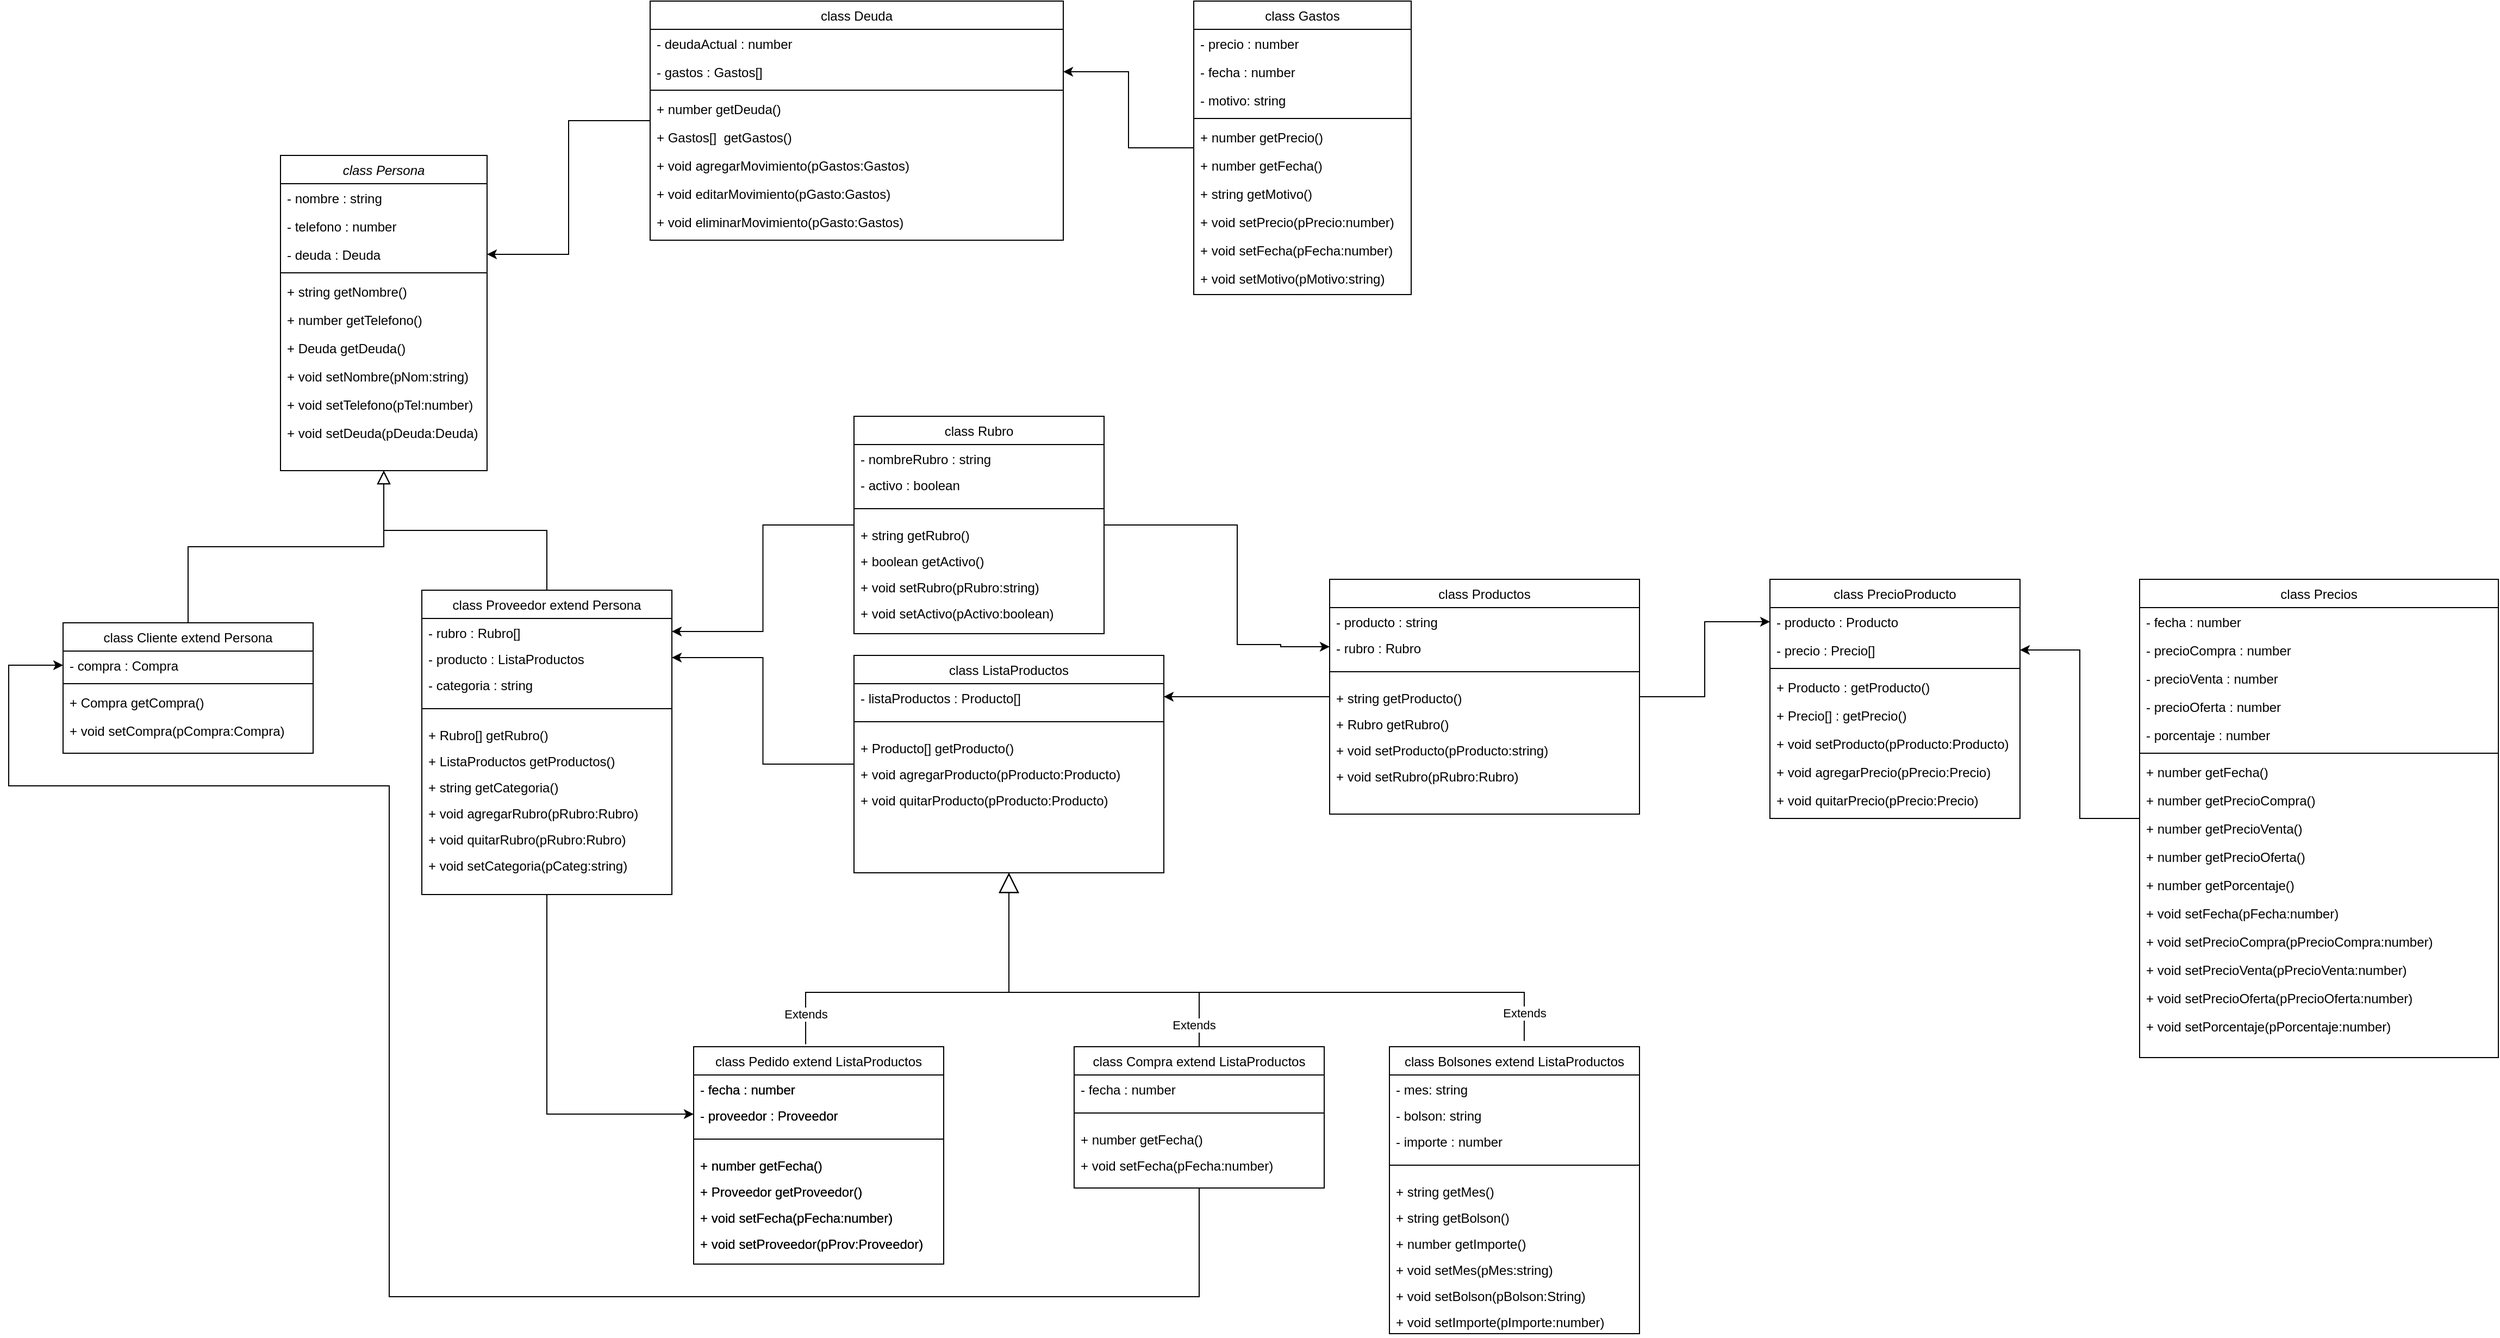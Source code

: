 <mxfile version="21.1.1" type="github">
  <diagram id="C5RBs43oDa-KdzZeNtuy" name="Page-1">
    <mxGraphModel dx="1354" dy="927" grid="1" gridSize="10" guides="1" tooltips="1" connect="1" arrows="1" fold="1" page="0" pageScale="1" pageWidth="827" pageHeight="1169" math="0" shadow="0">
      <root>
        <mxCell id="WIyWlLk6GJQsqaUBKTNV-0" />
        <mxCell id="WIyWlLk6GJQsqaUBKTNV-1" parent="WIyWlLk6GJQsqaUBKTNV-0" />
        <mxCell id="zkfFHV4jXpPFQw0GAbJ--0" value="class Persona" style="swimlane;fontStyle=2;align=center;verticalAlign=top;childLayout=stackLayout;horizontal=1;startSize=26;horizontalStack=0;resizeParent=1;resizeLast=0;collapsible=1;marginBottom=0;rounded=0;shadow=0;strokeWidth=1;" parent="WIyWlLk6GJQsqaUBKTNV-1" vertex="1">
          <mxGeometry x="120" y="20" width="190" height="290" as="geometry">
            <mxRectangle x="230" y="140" width="160" height="26" as="alternateBounds" />
          </mxGeometry>
        </mxCell>
        <mxCell id="zkfFHV4jXpPFQw0GAbJ--1" value="- nombre : string" style="text;align=left;verticalAlign=top;spacingLeft=4;spacingRight=4;overflow=hidden;rotatable=0;points=[[0,0.5],[1,0.5]];portConstraint=eastwest;" parent="zkfFHV4jXpPFQw0GAbJ--0" vertex="1">
          <mxGeometry y="26" width="190" height="26" as="geometry" />
        </mxCell>
        <mxCell id="zkfFHV4jXpPFQw0GAbJ--2" value="- telefono : number" style="text;align=left;verticalAlign=top;spacingLeft=4;spacingRight=4;overflow=hidden;rotatable=0;points=[[0,0.5],[1,0.5]];portConstraint=eastwest;rounded=0;shadow=0;html=0;" parent="zkfFHV4jXpPFQw0GAbJ--0" vertex="1">
          <mxGeometry y="52" width="190" height="26" as="geometry" />
        </mxCell>
        <mxCell id="zkfFHV4jXpPFQw0GAbJ--3" value="- deuda : Deuda" style="text;align=left;verticalAlign=top;spacingLeft=4;spacingRight=4;overflow=hidden;rotatable=0;points=[[0,0.5],[1,0.5]];portConstraint=eastwest;rounded=0;shadow=0;html=0;" parent="zkfFHV4jXpPFQw0GAbJ--0" vertex="1">
          <mxGeometry y="78" width="190" height="26" as="geometry" />
        </mxCell>
        <mxCell id="zkfFHV4jXpPFQw0GAbJ--4" value="" style="line;html=1;strokeWidth=1;align=left;verticalAlign=middle;spacingTop=-1;spacingLeft=3;spacingRight=3;rotatable=0;labelPosition=right;points=[];portConstraint=eastwest;" parent="zkfFHV4jXpPFQw0GAbJ--0" vertex="1">
          <mxGeometry y="104" width="190" height="8" as="geometry" />
        </mxCell>
        <mxCell id="zkfFHV4jXpPFQw0GAbJ--5" value="+ string getNombre()" style="text;align=left;verticalAlign=top;spacingLeft=4;spacingRight=4;overflow=hidden;rotatable=0;points=[[0,0.5],[1,0.5]];portConstraint=eastwest;" parent="zkfFHV4jXpPFQw0GAbJ--0" vertex="1">
          <mxGeometry y="112" width="190" height="26" as="geometry" />
        </mxCell>
        <mxCell id="EgF-I2LLme9njE_q8bm7-0" value="+ number getTelefono()" style="text;align=left;verticalAlign=top;spacingLeft=4;spacingRight=4;overflow=hidden;rotatable=0;points=[[0,0.5],[1,0.5]];portConstraint=eastwest;" vertex="1" parent="zkfFHV4jXpPFQw0GAbJ--0">
          <mxGeometry y="138" width="190" height="26" as="geometry" />
        </mxCell>
        <mxCell id="EgF-I2LLme9njE_q8bm7-1" value="+ Deuda getDeuda()" style="text;align=left;verticalAlign=top;spacingLeft=4;spacingRight=4;overflow=hidden;rotatable=0;points=[[0,0.5],[1,0.5]];portConstraint=eastwest;" vertex="1" parent="zkfFHV4jXpPFQw0GAbJ--0">
          <mxGeometry y="164" width="190" height="26" as="geometry" />
        </mxCell>
        <mxCell id="EgF-I2LLme9njE_q8bm7-2" value="+ void setNombre(pNom:string)" style="text;align=left;verticalAlign=top;spacingLeft=4;spacingRight=4;overflow=hidden;rotatable=0;points=[[0,0.5],[1,0.5]];portConstraint=eastwest;" vertex="1" parent="zkfFHV4jXpPFQw0GAbJ--0">
          <mxGeometry y="190" width="190" height="26" as="geometry" />
        </mxCell>
        <mxCell id="EgF-I2LLme9njE_q8bm7-3" value="+ void setTelefono(pTel:number)" style="text;align=left;verticalAlign=top;spacingLeft=4;spacingRight=4;overflow=hidden;rotatable=0;points=[[0,0.5],[1,0.5]];portConstraint=eastwest;" vertex="1" parent="zkfFHV4jXpPFQw0GAbJ--0">
          <mxGeometry y="216" width="190" height="26" as="geometry" />
        </mxCell>
        <mxCell id="EgF-I2LLme9njE_q8bm7-4" value="+ void setDeuda(pDeuda:Deuda)" style="text;align=left;verticalAlign=top;spacingLeft=4;spacingRight=4;overflow=hidden;rotatable=0;points=[[0,0.5],[1,0.5]];portConstraint=eastwest;" vertex="1" parent="zkfFHV4jXpPFQw0GAbJ--0">
          <mxGeometry y="242" width="190" height="26" as="geometry" />
        </mxCell>
        <mxCell id="zkfFHV4jXpPFQw0GAbJ--6" value="class Cliente extend Persona" style="swimlane;fontStyle=0;align=center;verticalAlign=top;childLayout=stackLayout;horizontal=1;startSize=26;horizontalStack=0;resizeParent=1;resizeLast=0;collapsible=1;marginBottom=0;rounded=0;shadow=0;strokeWidth=1;" parent="WIyWlLk6GJQsqaUBKTNV-1" vertex="1">
          <mxGeometry x="-80" y="450" width="230" height="120" as="geometry">
            <mxRectangle x="130" y="380" width="160" height="26" as="alternateBounds" />
          </mxGeometry>
        </mxCell>
        <mxCell id="zkfFHV4jXpPFQw0GAbJ--7" value="- compra : Compra" style="text;align=left;verticalAlign=top;spacingLeft=4;spacingRight=4;overflow=hidden;rotatable=0;points=[[0,0.5],[1,0.5]];portConstraint=eastwest;" parent="zkfFHV4jXpPFQw0GAbJ--6" vertex="1">
          <mxGeometry y="26" width="230" height="26" as="geometry" />
        </mxCell>
        <mxCell id="zkfFHV4jXpPFQw0GAbJ--9" value="" style="line;html=1;strokeWidth=1;align=left;verticalAlign=middle;spacingTop=-1;spacingLeft=3;spacingRight=3;rotatable=0;labelPosition=right;points=[];portConstraint=eastwest;" parent="zkfFHV4jXpPFQw0GAbJ--6" vertex="1">
          <mxGeometry y="52" width="230" height="8" as="geometry" />
        </mxCell>
        <mxCell id="zkfFHV4jXpPFQw0GAbJ--10" value="+ Compra getCompra()" style="text;align=left;verticalAlign=top;spacingLeft=4;spacingRight=4;overflow=hidden;rotatable=0;points=[[0,0.5],[1,0.5]];portConstraint=eastwest;fontStyle=0" parent="zkfFHV4jXpPFQw0GAbJ--6" vertex="1">
          <mxGeometry y="60" width="230" height="26" as="geometry" />
        </mxCell>
        <mxCell id="zkfFHV4jXpPFQw0GAbJ--11" value="+ void setCompra(pCompra:Compra)" style="text;align=left;verticalAlign=top;spacingLeft=4;spacingRight=4;overflow=hidden;rotatable=0;points=[[0,0.5],[1,0.5]];portConstraint=eastwest;" parent="zkfFHV4jXpPFQw0GAbJ--6" vertex="1">
          <mxGeometry y="86" width="230" height="26" as="geometry" />
        </mxCell>
        <mxCell id="zkfFHV4jXpPFQw0GAbJ--12" value="" style="endArrow=block;endSize=10;endFill=0;shadow=0;strokeWidth=1;rounded=0;edgeStyle=elbowEdgeStyle;elbow=vertical;" parent="WIyWlLk6GJQsqaUBKTNV-1" source="zkfFHV4jXpPFQw0GAbJ--6" target="zkfFHV4jXpPFQw0GAbJ--0" edge="1">
          <mxGeometry width="160" relative="1" as="geometry">
            <mxPoint x="200" y="203" as="sourcePoint" />
            <mxPoint x="200" y="203" as="targetPoint" />
          </mxGeometry>
        </mxCell>
        <mxCell id="EgF-I2LLme9njE_q8bm7-80" style="edgeStyle=orthogonalEdgeStyle;rounded=0;orthogonalLoop=1;jettySize=auto;html=1;entryX=0;entryY=0.5;entryDx=0;entryDy=0;" edge="1" parent="WIyWlLk6GJQsqaUBKTNV-1" source="zkfFHV4jXpPFQw0GAbJ--13" target="EgF-I2LLme9njE_q8bm7-68">
          <mxGeometry relative="1" as="geometry" />
        </mxCell>
        <mxCell id="zkfFHV4jXpPFQw0GAbJ--13" value="class Proveedor extend Persona" style="swimlane;fontStyle=0;align=center;verticalAlign=top;childLayout=stackLayout;horizontal=1;startSize=26;horizontalStack=0;resizeParent=1;resizeLast=0;collapsible=1;marginBottom=0;rounded=0;shadow=0;strokeWidth=1;" parent="WIyWlLk6GJQsqaUBKTNV-1" vertex="1">
          <mxGeometry x="250" y="420" width="230" height="280" as="geometry">
            <mxRectangle x="340" y="380" width="170" height="26" as="alternateBounds" />
          </mxGeometry>
        </mxCell>
        <mxCell id="zkfFHV4jXpPFQw0GAbJ--14" value="- rubro : Rubro[]" style="text;align=left;verticalAlign=top;spacingLeft=4;spacingRight=4;overflow=hidden;rotatable=0;points=[[0,0.5],[1,0.5]];portConstraint=eastwest;" parent="zkfFHV4jXpPFQw0GAbJ--13" vertex="1">
          <mxGeometry y="26" width="230" height="24" as="geometry" />
        </mxCell>
        <mxCell id="EgF-I2LLme9njE_q8bm7-24" value="- producto : ListaProductos" style="text;align=left;verticalAlign=top;spacingLeft=4;spacingRight=4;overflow=hidden;rotatable=0;points=[[0,0.5],[1,0.5]];portConstraint=eastwest;" vertex="1" parent="zkfFHV4jXpPFQw0GAbJ--13">
          <mxGeometry y="50" width="230" height="24" as="geometry" />
        </mxCell>
        <mxCell id="EgF-I2LLme9njE_q8bm7-25" value="- categoria : string" style="text;align=left;verticalAlign=top;spacingLeft=4;spacingRight=4;overflow=hidden;rotatable=0;points=[[0,0.5],[1,0.5]];portConstraint=eastwest;" vertex="1" parent="zkfFHV4jXpPFQw0GAbJ--13">
          <mxGeometry y="74" width="230" height="24" as="geometry" />
        </mxCell>
        <mxCell id="zkfFHV4jXpPFQw0GAbJ--15" value="" style="line;html=1;strokeWidth=1;align=left;verticalAlign=middle;spacingTop=-1;spacingLeft=3;spacingRight=3;rotatable=0;labelPosition=right;points=[];portConstraint=eastwest;" parent="zkfFHV4jXpPFQw0GAbJ--13" vertex="1">
          <mxGeometry y="98" width="230" height="22" as="geometry" />
        </mxCell>
        <mxCell id="EgF-I2LLme9njE_q8bm7-26" value="+ Rubro[] getRubro()" style="text;align=left;verticalAlign=top;spacingLeft=4;spacingRight=4;overflow=hidden;rotatable=0;points=[[0,0.5],[1,0.5]];portConstraint=eastwest;" vertex="1" parent="zkfFHV4jXpPFQw0GAbJ--13">
          <mxGeometry y="120" width="230" height="24" as="geometry" />
        </mxCell>
        <mxCell id="EgF-I2LLme9njE_q8bm7-27" value="+ ListaProductos getProductos()" style="text;align=left;verticalAlign=top;spacingLeft=4;spacingRight=4;overflow=hidden;rotatable=0;points=[[0,0.5],[1,0.5]];portConstraint=eastwest;" vertex="1" parent="zkfFHV4jXpPFQw0GAbJ--13">
          <mxGeometry y="144" width="230" height="24" as="geometry" />
        </mxCell>
        <mxCell id="EgF-I2LLme9njE_q8bm7-28" value="+ string getCategoria()" style="text;align=left;verticalAlign=top;spacingLeft=4;spacingRight=4;overflow=hidden;rotatable=0;points=[[0,0.5],[1,0.5]];portConstraint=eastwest;" vertex="1" parent="zkfFHV4jXpPFQw0GAbJ--13">
          <mxGeometry y="168" width="230" height="24" as="geometry" />
        </mxCell>
        <mxCell id="EgF-I2LLme9njE_q8bm7-29" value="+ void agregarRubro(pRubro:Rubro)" style="text;align=left;verticalAlign=top;spacingLeft=4;spacingRight=4;overflow=hidden;rotatable=0;points=[[0,0.5],[1,0.5]];portConstraint=eastwest;" vertex="1" parent="zkfFHV4jXpPFQw0GAbJ--13">
          <mxGeometry y="192" width="230" height="24" as="geometry" />
        </mxCell>
        <mxCell id="EgF-I2LLme9njE_q8bm7-30" value="+ void quitarRubro(pRubro:Rubro)" style="text;align=left;verticalAlign=top;spacingLeft=4;spacingRight=4;overflow=hidden;rotatable=0;points=[[0,0.5],[1,0.5]];portConstraint=eastwest;" vertex="1" parent="zkfFHV4jXpPFQw0GAbJ--13">
          <mxGeometry y="216" width="230" height="24" as="geometry" />
        </mxCell>
        <mxCell id="EgF-I2LLme9njE_q8bm7-31" value="+ void setCategoria(pCateg:string)" style="text;align=left;verticalAlign=top;spacingLeft=4;spacingRight=4;overflow=hidden;rotatable=0;points=[[0,0.5],[1,0.5]];portConstraint=eastwest;" vertex="1" parent="zkfFHV4jXpPFQw0GAbJ--13">
          <mxGeometry y="240" width="230" height="24" as="geometry" />
        </mxCell>
        <mxCell id="zkfFHV4jXpPFQw0GAbJ--16" value="" style="endArrow=block;endSize=10;endFill=0;shadow=0;strokeWidth=1;rounded=0;edgeStyle=elbowEdgeStyle;elbow=vertical;" parent="WIyWlLk6GJQsqaUBKTNV-1" source="zkfFHV4jXpPFQw0GAbJ--13" target="zkfFHV4jXpPFQw0GAbJ--0" edge="1">
          <mxGeometry width="160" relative="1" as="geometry">
            <mxPoint x="210" y="373" as="sourcePoint" />
            <mxPoint x="310" y="271" as="targetPoint" />
          </mxGeometry>
        </mxCell>
        <mxCell id="EgF-I2LLme9njE_q8bm7-22" style="edgeStyle=orthogonalEdgeStyle;rounded=0;orthogonalLoop=1;jettySize=auto;html=1;entryX=1;entryY=0.5;entryDx=0;entryDy=0;" edge="1" parent="WIyWlLk6GJQsqaUBKTNV-1" source="zkfFHV4jXpPFQw0GAbJ--17" target="EgF-I2LLme9njE_q8bm7-11">
          <mxGeometry relative="1" as="geometry" />
        </mxCell>
        <mxCell id="zkfFHV4jXpPFQw0GAbJ--17" value="class Gastos" style="swimlane;fontStyle=0;align=center;verticalAlign=top;childLayout=stackLayout;horizontal=1;startSize=26;horizontalStack=0;resizeParent=1;resizeLast=0;collapsible=1;marginBottom=0;rounded=0;shadow=0;strokeWidth=1;" parent="WIyWlLk6GJQsqaUBKTNV-1" vertex="1">
          <mxGeometry x="960" y="-122" width="200" height="270" as="geometry">
            <mxRectangle x="550" y="140" width="160" height="26" as="alternateBounds" />
          </mxGeometry>
        </mxCell>
        <mxCell id="zkfFHV4jXpPFQw0GAbJ--18" value="- precio : number" style="text;align=left;verticalAlign=top;spacingLeft=4;spacingRight=4;overflow=hidden;rotatable=0;points=[[0,0.5],[1,0.5]];portConstraint=eastwest;" parent="zkfFHV4jXpPFQw0GAbJ--17" vertex="1">
          <mxGeometry y="26" width="200" height="26" as="geometry" />
        </mxCell>
        <mxCell id="zkfFHV4jXpPFQw0GAbJ--19" value="- fecha : number" style="text;align=left;verticalAlign=top;spacingLeft=4;spacingRight=4;overflow=hidden;rotatable=0;points=[[0,0.5],[1,0.5]];portConstraint=eastwest;rounded=0;shadow=0;html=0;" parent="zkfFHV4jXpPFQw0GAbJ--17" vertex="1">
          <mxGeometry y="52" width="200" height="26" as="geometry" />
        </mxCell>
        <mxCell id="zkfFHV4jXpPFQw0GAbJ--20" value="- motivo: string" style="text;align=left;verticalAlign=top;spacingLeft=4;spacingRight=4;overflow=hidden;rotatable=0;points=[[0,0.5],[1,0.5]];portConstraint=eastwest;rounded=0;shadow=0;html=0;" parent="zkfFHV4jXpPFQw0GAbJ--17" vertex="1">
          <mxGeometry y="78" width="200" height="26" as="geometry" />
        </mxCell>
        <mxCell id="zkfFHV4jXpPFQw0GAbJ--23" value="" style="line;html=1;strokeWidth=1;align=left;verticalAlign=middle;spacingTop=-1;spacingLeft=3;spacingRight=3;rotatable=0;labelPosition=right;points=[];portConstraint=eastwest;" parent="zkfFHV4jXpPFQw0GAbJ--17" vertex="1">
          <mxGeometry y="104" width="200" height="8" as="geometry" />
        </mxCell>
        <mxCell id="zkfFHV4jXpPFQw0GAbJ--24" value="+ number getPrecio()" style="text;align=left;verticalAlign=top;spacingLeft=4;spacingRight=4;overflow=hidden;rotatable=0;points=[[0,0.5],[1,0.5]];portConstraint=eastwest;" parent="zkfFHV4jXpPFQw0GAbJ--17" vertex="1">
          <mxGeometry y="112" width="200" height="26" as="geometry" />
        </mxCell>
        <mxCell id="EgF-I2LLme9njE_q8bm7-6" value="+ number getFecha()" style="text;align=left;verticalAlign=top;spacingLeft=4;spacingRight=4;overflow=hidden;rotatable=0;points=[[0,0.5],[1,0.5]];portConstraint=eastwest;" vertex="1" parent="zkfFHV4jXpPFQw0GAbJ--17">
          <mxGeometry y="138" width="200" height="26" as="geometry" />
        </mxCell>
        <mxCell id="EgF-I2LLme9njE_q8bm7-5" value="+ string getMotivo()" style="text;align=left;verticalAlign=top;spacingLeft=4;spacingRight=4;overflow=hidden;rotatable=0;points=[[0,0.5],[1,0.5]];portConstraint=eastwest;" vertex="1" parent="zkfFHV4jXpPFQw0GAbJ--17">
          <mxGeometry y="164" width="200" height="26" as="geometry" />
        </mxCell>
        <mxCell id="zkfFHV4jXpPFQw0GAbJ--25" value="+ void setPrecio(pPrecio:number)" style="text;align=left;verticalAlign=top;spacingLeft=4;spacingRight=4;overflow=hidden;rotatable=0;points=[[0,0.5],[1,0.5]];portConstraint=eastwest;" parent="zkfFHV4jXpPFQw0GAbJ--17" vertex="1">
          <mxGeometry y="190" width="200" height="26" as="geometry" />
        </mxCell>
        <mxCell id="EgF-I2LLme9njE_q8bm7-7" value="+ void setFecha(pFecha:number)" style="text;align=left;verticalAlign=top;spacingLeft=4;spacingRight=4;overflow=hidden;rotatable=0;points=[[0,0.5],[1,0.5]];portConstraint=eastwest;" vertex="1" parent="zkfFHV4jXpPFQw0GAbJ--17">
          <mxGeometry y="216" width="200" height="26" as="geometry" />
        </mxCell>
        <mxCell id="EgF-I2LLme9njE_q8bm7-8" value="+ void setMotivo(pMotivo:string)" style="text;align=left;verticalAlign=top;spacingLeft=4;spacingRight=4;overflow=hidden;rotatable=0;points=[[0,0.5],[1,0.5]];portConstraint=eastwest;" vertex="1" parent="zkfFHV4jXpPFQw0GAbJ--17">
          <mxGeometry y="242" width="200" height="26" as="geometry" />
        </mxCell>
        <mxCell id="EgF-I2LLme9njE_q8bm7-23" style="edgeStyle=orthogonalEdgeStyle;rounded=0;orthogonalLoop=1;jettySize=auto;html=1;entryX=1;entryY=0.5;entryDx=0;entryDy=0;" edge="1" parent="WIyWlLk6GJQsqaUBKTNV-1" source="EgF-I2LLme9njE_q8bm7-9" target="zkfFHV4jXpPFQw0GAbJ--3">
          <mxGeometry relative="1" as="geometry" />
        </mxCell>
        <mxCell id="EgF-I2LLme9njE_q8bm7-9" value="class Deuda" style="swimlane;fontStyle=0;align=center;verticalAlign=top;childLayout=stackLayout;horizontal=1;startSize=26;horizontalStack=0;resizeParent=1;resizeLast=0;collapsible=1;marginBottom=0;rounded=0;shadow=0;strokeWidth=1;" vertex="1" parent="WIyWlLk6GJQsqaUBKTNV-1">
          <mxGeometry x="460" y="-122" width="380" height="220" as="geometry">
            <mxRectangle x="550" y="140" width="160" height="26" as="alternateBounds" />
          </mxGeometry>
        </mxCell>
        <mxCell id="EgF-I2LLme9njE_q8bm7-10" value="- deudaActual : number" style="text;align=left;verticalAlign=top;spacingLeft=4;spacingRight=4;overflow=hidden;rotatable=0;points=[[0,0.5],[1,0.5]];portConstraint=eastwest;" vertex="1" parent="EgF-I2LLme9njE_q8bm7-9">
          <mxGeometry y="26" width="380" height="26" as="geometry" />
        </mxCell>
        <mxCell id="EgF-I2LLme9njE_q8bm7-11" value="- gastos : Gastos[]" style="text;align=left;verticalAlign=top;spacingLeft=4;spacingRight=4;overflow=hidden;rotatable=0;points=[[0,0.5],[1,0.5]];portConstraint=eastwest;rounded=0;shadow=0;html=0;" vertex="1" parent="EgF-I2LLme9njE_q8bm7-9">
          <mxGeometry y="52" width="380" height="26" as="geometry" />
        </mxCell>
        <mxCell id="EgF-I2LLme9njE_q8bm7-13" value="" style="line;html=1;strokeWidth=1;align=left;verticalAlign=middle;spacingTop=-1;spacingLeft=3;spacingRight=3;rotatable=0;labelPosition=right;points=[];portConstraint=eastwest;" vertex="1" parent="EgF-I2LLme9njE_q8bm7-9">
          <mxGeometry y="78" width="380" height="8" as="geometry" />
        </mxCell>
        <mxCell id="EgF-I2LLme9njE_q8bm7-14" value="+ number getDeuda()" style="text;align=left;verticalAlign=top;spacingLeft=4;spacingRight=4;overflow=hidden;rotatable=0;points=[[0,0.5],[1,0.5]];portConstraint=eastwest;" vertex="1" parent="EgF-I2LLme9njE_q8bm7-9">
          <mxGeometry y="86" width="380" height="26" as="geometry" />
        </mxCell>
        <mxCell id="EgF-I2LLme9njE_q8bm7-15" value="+ Gastos[]  getGastos()" style="text;align=left;verticalAlign=top;spacingLeft=4;spacingRight=4;overflow=hidden;rotatable=0;points=[[0,0.5],[1,0.5]];portConstraint=eastwest;" vertex="1" parent="EgF-I2LLme9njE_q8bm7-9">
          <mxGeometry y="112" width="380" height="26" as="geometry" />
        </mxCell>
        <mxCell id="EgF-I2LLme9njE_q8bm7-17" value="+ void agregarMovimiento(pGastos:Gastos)" style="text;align=left;verticalAlign=top;spacingLeft=4;spacingRight=4;overflow=hidden;rotatable=0;points=[[0,0.5],[1,0.5]];portConstraint=eastwest;" vertex="1" parent="EgF-I2LLme9njE_q8bm7-9">
          <mxGeometry y="138" width="380" height="26" as="geometry" />
        </mxCell>
        <mxCell id="EgF-I2LLme9njE_q8bm7-18" value="+ void editarMovimiento(pGasto:Gastos)" style="text;align=left;verticalAlign=top;spacingLeft=4;spacingRight=4;overflow=hidden;rotatable=0;points=[[0,0.5],[1,0.5]];portConstraint=eastwest;" vertex="1" parent="EgF-I2LLme9njE_q8bm7-9">
          <mxGeometry y="164" width="380" height="26" as="geometry" />
        </mxCell>
        <mxCell id="EgF-I2LLme9njE_q8bm7-19" value="+ void eliminarMovimiento(pGasto:Gastos)" style="text;align=left;verticalAlign=top;spacingLeft=4;spacingRight=4;overflow=hidden;rotatable=0;points=[[0,0.5],[1,0.5]];portConstraint=eastwest;" vertex="1" parent="EgF-I2LLme9njE_q8bm7-9">
          <mxGeometry y="190" width="380" height="26" as="geometry" />
        </mxCell>
        <mxCell id="EgF-I2LLme9njE_q8bm7-43" style="edgeStyle=orthogonalEdgeStyle;rounded=0;orthogonalLoop=1;jettySize=auto;html=1;entryX=1;entryY=0.5;entryDx=0;entryDy=0;" edge="1" parent="WIyWlLk6GJQsqaUBKTNV-1" source="EgF-I2LLme9njE_q8bm7-32" target="zkfFHV4jXpPFQw0GAbJ--14">
          <mxGeometry relative="1" as="geometry" />
        </mxCell>
        <mxCell id="EgF-I2LLme9njE_q8bm7-63" style="edgeStyle=orthogonalEdgeStyle;rounded=0;orthogonalLoop=1;jettySize=auto;html=1;entryX=0;entryY=0.5;entryDx=0;entryDy=0;" edge="1" parent="WIyWlLk6GJQsqaUBKTNV-1" source="EgF-I2LLme9njE_q8bm7-32" target="EgF-I2LLme9njE_q8bm7-62">
          <mxGeometry relative="1" as="geometry">
            <mxPoint x="1040" y="470" as="targetPoint" />
            <Array as="points">
              <mxPoint x="1000" y="360" />
              <mxPoint x="1000" y="470" />
              <mxPoint x="1040" y="470" />
              <mxPoint x="1040" y="472" />
            </Array>
          </mxGeometry>
        </mxCell>
        <mxCell id="EgF-I2LLme9njE_q8bm7-32" value="class Rubro" style="swimlane;fontStyle=0;align=center;verticalAlign=top;childLayout=stackLayout;horizontal=1;startSize=26;horizontalStack=0;resizeParent=1;resizeLast=0;collapsible=1;marginBottom=0;rounded=0;shadow=0;strokeWidth=1;" vertex="1" parent="WIyWlLk6GJQsqaUBKTNV-1">
          <mxGeometry x="647.5" y="260" width="230" height="200" as="geometry">
            <mxRectangle x="340" y="380" width="170" height="26" as="alternateBounds" />
          </mxGeometry>
        </mxCell>
        <mxCell id="EgF-I2LLme9njE_q8bm7-33" value="- nombreRubro : string" style="text;align=left;verticalAlign=top;spacingLeft=4;spacingRight=4;overflow=hidden;rotatable=0;points=[[0,0.5],[1,0.5]];portConstraint=eastwest;" vertex="1" parent="EgF-I2LLme9njE_q8bm7-32">
          <mxGeometry y="26" width="230" height="24" as="geometry" />
        </mxCell>
        <mxCell id="EgF-I2LLme9njE_q8bm7-34" value="- activo : boolean" style="text;align=left;verticalAlign=top;spacingLeft=4;spacingRight=4;overflow=hidden;rotatable=0;points=[[0,0.5],[1,0.5]];portConstraint=eastwest;" vertex="1" parent="EgF-I2LLme9njE_q8bm7-32">
          <mxGeometry y="50" width="230" height="24" as="geometry" />
        </mxCell>
        <mxCell id="EgF-I2LLme9njE_q8bm7-36" value="" style="line;html=1;strokeWidth=1;align=left;verticalAlign=middle;spacingTop=-1;spacingLeft=3;spacingRight=3;rotatable=0;labelPosition=right;points=[];portConstraint=eastwest;" vertex="1" parent="EgF-I2LLme9njE_q8bm7-32">
          <mxGeometry y="74" width="230" height="22" as="geometry" />
        </mxCell>
        <mxCell id="EgF-I2LLme9njE_q8bm7-37" value="+ string getRubro()" style="text;align=left;verticalAlign=top;spacingLeft=4;spacingRight=4;overflow=hidden;rotatable=0;points=[[0,0.5],[1,0.5]];portConstraint=eastwest;" vertex="1" parent="EgF-I2LLme9njE_q8bm7-32">
          <mxGeometry y="96" width="230" height="24" as="geometry" />
        </mxCell>
        <mxCell id="EgF-I2LLme9njE_q8bm7-38" value="+ boolean getActivo()" style="text;align=left;verticalAlign=top;spacingLeft=4;spacingRight=4;overflow=hidden;rotatable=0;points=[[0,0.5],[1,0.5]];portConstraint=eastwest;" vertex="1" parent="EgF-I2LLme9njE_q8bm7-32">
          <mxGeometry y="120" width="230" height="24" as="geometry" />
        </mxCell>
        <mxCell id="EgF-I2LLme9njE_q8bm7-39" value="+ void setRubro(pRubro:string)" style="text;align=left;verticalAlign=top;spacingLeft=4;spacingRight=4;overflow=hidden;rotatable=0;points=[[0,0.5],[1,0.5]];portConstraint=eastwest;" vertex="1" parent="EgF-I2LLme9njE_q8bm7-32">
          <mxGeometry y="144" width="230" height="24" as="geometry" />
        </mxCell>
        <mxCell id="EgF-I2LLme9njE_q8bm7-42" value="+ void setActivo(pActivo:boolean)" style="text;align=left;verticalAlign=top;spacingLeft=4;spacingRight=4;overflow=hidden;rotatable=0;points=[[0,0.5],[1,0.5]];portConstraint=eastwest;" vertex="1" parent="EgF-I2LLme9njE_q8bm7-32">
          <mxGeometry y="168" width="230" height="24" as="geometry" />
        </mxCell>
        <mxCell id="EgF-I2LLme9njE_q8bm7-55" style="edgeStyle=orthogonalEdgeStyle;rounded=0;orthogonalLoop=1;jettySize=auto;html=1;entryX=1;entryY=0.5;entryDx=0;entryDy=0;" edge="1" parent="WIyWlLk6GJQsqaUBKTNV-1" source="EgF-I2LLme9njE_q8bm7-44" target="EgF-I2LLme9njE_q8bm7-24">
          <mxGeometry relative="1" as="geometry" />
        </mxCell>
        <mxCell id="EgF-I2LLme9njE_q8bm7-44" value="class ListaProductos" style="swimlane;fontStyle=0;align=center;verticalAlign=top;childLayout=stackLayout;horizontal=1;startSize=26;horizontalStack=0;resizeParent=1;resizeLast=0;collapsible=1;marginBottom=0;rounded=0;shadow=0;strokeWidth=1;" vertex="1" parent="WIyWlLk6GJQsqaUBKTNV-1">
          <mxGeometry x="647.5" y="480" width="285" height="200" as="geometry">
            <mxRectangle x="340" y="380" width="170" height="26" as="alternateBounds" />
          </mxGeometry>
        </mxCell>
        <mxCell id="EgF-I2LLme9njE_q8bm7-45" value="- listaProductos : Producto[]" style="text;align=left;verticalAlign=top;spacingLeft=4;spacingRight=4;overflow=hidden;rotatable=0;points=[[0,0.5],[1,0.5]];portConstraint=eastwest;" vertex="1" parent="EgF-I2LLme9njE_q8bm7-44">
          <mxGeometry y="26" width="285" height="24" as="geometry" />
        </mxCell>
        <mxCell id="EgF-I2LLme9njE_q8bm7-47" value="" style="line;html=1;strokeWidth=1;align=left;verticalAlign=middle;spacingTop=-1;spacingLeft=3;spacingRight=3;rotatable=0;labelPosition=right;points=[];portConstraint=eastwest;" vertex="1" parent="EgF-I2LLme9njE_q8bm7-44">
          <mxGeometry y="50" width="285" height="22" as="geometry" />
        </mxCell>
        <mxCell id="EgF-I2LLme9njE_q8bm7-50" value="+ Producto[] getProducto()" style="text;align=left;verticalAlign=top;spacingLeft=4;spacingRight=4;overflow=hidden;rotatable=0;points=[[0,0.5],[1,0.5]];portConstraint=eastwest;" vertex="1" parent="EgF-I2LLme9njE_q8bm7-44">
          <mxGeometry y="72" width="285" height="24" as="geometry" />
        </mxCell>
        <mxCell id="EgF-I2LLme9njE_q8bm7-52" value="+ void agregarProducto(pProducto:Producto)" style="text;align=left;verticalAlign=top;spacingLeft=4;spacingRight=4;overflow=hidden;rotatable=0;points=[[0,0.5],[1,0.5]];portConstraint=eastwest;" vertex="1" parent="EgF-I2LLme9njE_q8bm7-44">
          <mxGeometry y="96" width="285" height="24" as="geometry" />
        </mxCell>
        <mxCell id="EgF-I2LLme9njE_q8bm7-51" value="+ void quitarProducto(pProducto:Producto)" style="text;align=left;verticalAlign=top;spacingLeft=4;spacingRight=4;overflow=hidden;rotatable=0;points=[[0,0.5],[1,0.5]];portConstraint=eastwest;" vertex="1" parent="EgF-I2LLme9njE_q8bm7-44">
          <mxGeometry y="120" width="285" height="24" as="geometry" />
        </mxCell>
        <mxCell id="EgF-I2LLme9njE_q8bm7-112" style="edgeStyle=orthogonalEdgeStyle;rounded=0;orthogonalLoop=1;jettySize=auto;html=1;entryX=1;entryY=0.5;entryDx=0;entryDy=0;" edge="1" parent="WIyWlLk6GJQsqaUBKTNV-1" source="EgF-I2LLme9njE_q8bm7-56" target="EgF-I2LLme9njE_q8bm7-45">
          <mxGeometry relative="1" as="geometry" />
        </mxCell>
        <mxCell id="EgF-I2LLme9njE_q8bm7-147" style="edgeStyle=orthogonalEdgeStyle;rounded=0;orthogonalLoop=1;jettySize=auto;html=1;entryX=0;entryY=0.5;entryDx=0;entryDy=0;" edge="1" parent="WIyWlLk6GJQsqaUBKTNV-1" source="EgF-I2LLme9njE_q8bm7-56" target="EgF-I2LLme9njE_q8bm7-115">
          <mxGeometry relative="1" as="geometry" />
        </mxCell>
        <mxCell id="EgF-I2LLme9njE_q8bm7-56" value="class Productos" style="swimlane;fontStyle=0;align=center;verticalAlign=top;childLayout=stackLayout;horizontal=1;startSize=26;horizontalStack=0;resizeParent=1;resizeLast=0;collapsible=1;marginBottom=0;rounded=0;shadow=0;strokeWidth=1;" vertex="1" parent="WIyWlLk6GJQsqaUBKTNV-1">
          <mxGeometry x="1085" y="410" width="285" height="216" as="geometry">
            <mxRectangle x="340" y="380" width="170" height="26" as="alternateBounds" />
          </mxGeometry>
        </mxCell>
        <mxCell id="EgF-I2LLme9njE_q8bm7-57" value="- producto : string" style="text;align=left;verticalAlign=top;spacingLeft=4;spacingRight=4;overflow=hidden;rotatable=0;points=[[0,0.5],[1,0.5]];portConstraint=eastwest;" vertex="1" parent="EgF-I2LLme9njE_q8bm7-56">
          <mxGeometry y="26" width="285" height="24" as="geometry" />
        </mxCell>
        <mxCell id="EgF-I2LLme9njE_q8bm7-62" value="- rubro : Rubro" style="text;align=left;verticalAlign=top;spacingLeft=4;spacingRight=4;overflow=hidden;rotatable=0;points=[[0,0.5],[1,0.5]];portConstraint=eastwest;" vertex="1" parent="EgF-I2LLme9njE_q8bm7-56">
          <mxGeometry y="50" width="285" height="24" as="geometry" />
        </mxCell>
        <mxCell id="EgF-I2LLme9njE_q8bm7-58" value="" style="line;html=1;strokeWidth=1;align=left;verticalAlign=middle;spacingTop=-1;spacingLeft=3;spacingRight=3;rotatable=0;labelPosition=right;points=[];portConstraint=eastwest;" vertex="1" parent="EgF-I2LLme9njE_q8bm7-56">
          <mxGeometry y="74" width="285" height="22" as="geometry" />
        </mxCell>
        <mxCell id="EgF-I2LLme9njE_q8bm7-59" value="+ string getProducto()" style="text;align=left;verticalAlign=top;spacingLeft=4;spacingRight=4;overflow=hidden;rotatable=0;points=[[0,0.5],[1,0.5]];portConstraint=eastwest;" vertex="1" parent="EgF-I2LLme9njE_q8bm7-56">
          <mxGeometry y="96" width="285" height="24" as="geometry" />
        </mxCell>
        <mxCell id="EgF-I2LLme9njE_q8bm7-64" value="+ Rubro getRubro()" style="text;align=left;verticalAlign=top;spacingLeft=4;spacingRight=4;overflow=hidden;rotatable=0;points=[[0,0.5],[1,0.5]];portConstraint=eastwest;" vertex="1" parent="EgF-I2LLme9njE_q8bm7-56">
          <mxGeometry y="120" width="285" height="24" as="geometry" />
        </mxCell>
        <mxCell id="EgF-I2LLme9njE_q8bm7-65" value="+ void setProducto(pProducto:string)" style="text;align=left;verticalAlign=top;spacingLeft=4;spacingRight=4;overflow=hidden;rotatable=0;points=[[0,0.5],[1,0.5]];portConstraint=eastwest;" vertex="1" parent="EgF-I2LLme9njE_q8bm7-56">
          <mxGeometry y="144" width="285" height="24" as="geometry" />
        </mxCell>
        <mxCell id="EgF-I2LLme9njE_q8bm7-60" value="+ void setRubro(pRubro:Rubro)" style="text;align=left;verticalAlign=top;spacingLeft=4;spacingRight=4;overflow=hidden;rotatable=0;points=[[0,0.5],[1,0.5]];portConstraint=eastwest;" vertex="1" parent="EgF-I2LLme9njE_q8bm7-56">
          <mxGeometry y="168" width="285" height="24" as="geometry" />
        </mxCell>
        <mxCell id="EgF-I2LLme9njE_q8bm7-66" value="class Pedido extend ListaProductos" style="swimlane;fontStyle=0;align=center;verticalAlign=top;childLayout=stackLayout;horizontal=1;startSize=26;horizontalStack=0;resizeParent=1;resizeLast=0;collapsible=1;marginBottom=0;rounded=0;shadow=0;strokeWidth=1;" vertex="1" parent="WIyWlLk6GJQsqaUBKTNV-1">
          <mxGeometry x="500" y="840" width="230" height="200" as="geometry">
            <mxRectangle x="340" y="380" width="170" height="26" as="alternateBounds" />
          </mxGeometry>
        </mxCell>
        <mxCell id="EgF-I2LLme9njE_q8bm7-67" value="- fecha : number" style="text;align=left;verticalAlign=top;spacingLeft=4;spacingRight=4;overflow=hidden;rotatable=0;points=[[0,0.5],[1,0.5]];portConstraint=eastwest;" vertex="1" parent="EgF-I2LLme9njE_q8bm7-66">
          <mxGeometry y="26" width="230" height="24" as="geometry" />
        </mxCell>
        <mxCell id="EgF-I2LLme9njE_q8bm7-68" value="- proveedor : Proveedor" style="text;align=left;verticalAlign=top;spacingLeft=4;spacingRight=4;overflow=hidden;rotatable=0;points=[[0,0.5],[1,0.5]];portConstraint=eastwest;" vertex="1" parent="EgF-I2LLme9njE_q8bm7-66">
          <mxGeometry y="50" width="230" height="24" as="geometry" />
        </mxCell>
        <mxCell id="EgF-I2LLme9njE_q8bm7-70" value="" style="line;html=1;strokeWidth=1;align=left;verticalAlign=middle;spacingTop=-1;spacingLeft=3;spacingRight=3;rotatable=0;labelPosition=right;points=[];portConstraint=eastwest;" vertex="1" parent="EgF-I2LLme9njE_q8bm7-66">
          <mxGeometry y="74" width="230" height="22" as="geometry" />
        </mxCell>
        <mxCell id="EgF-I2LLme9njE_q8bm7-71" value="+ number getFecha()" style="text;align=left;verticalAlign=top;spacingLeft=4;spacingRight=4;overflow=hidden;rotatable=0;points=[[0,0.5],[1,0.5]];portConstraint=eastwest;" vertex="1" parent="EgF-I2LLme9njE_q8bm7-66">
          <mxGeometry y="96" width="230" height="24" as="geometry" />
        </mxCell>
        <mxCell id="EgF-I2LLme9njE_q8bm7-72" value="+ Proveedor getProveedor()" style="text;align=left;verticalAlign=top;spacingLeft=4;spacingRight=4;overflow=hidden;rotatable=0;points=[[0,0.5],[1,0.5]];portConstraint=eastwest;" vertex="1" parent="EgF-I2LLme9njE_q8bm7-66">
          <mxGeometry y="120" width="230" height="24" as="geometry" />
        </mxCell>
        <mxCell id="EgF-I2LLme9njE_q8bm7-73" value="+ void setFecha(pFecha:number)" style="text;align=left;verticalAlign=top;spacingLeft=4;spacingRight=4;overflow=hidden;rotatable=0;points=[[0,0.5],[1,0.5]];portConstraint=eastwest;" vertex="1" parent="EgF-I2LLme9njE_q8bm7-66">
          <mxGeometry y="144" width="230" height="24" as="geometry" />
        </mxCell>
        <mxCell id="EgF-I2LLme9njE_q8bm7-74" value="+ void setProveedor(pProv:Proveedor)" style="text;align=left;verticalAlign=top;spacingLeft=4;spacingRight=4;overflow=hidden;rotatable=0;points=[[0,0.5],[1,0.5]];portConstraint=eastwest;" vertex="1" parent="EgF-I2LLme9njE_q8bm7-66">
          <mxGeometry y="168" width="230" height="24" as="geometry" />
        </mxCell>
        <mxCell id="EgF-I2LLme9njE_q8bm7-79" value="Extends" style="endArrow=block;endSize=16;endFill=0;html=1;rounded=0;exitX=0.448;exitY=-0.011;exitDx=0;exitDy=0;exitPerimeter=0;entryX=0.5;entryY=1;entryDx=0;entryDy=0;" edge="1" parent="WIyWlLk6GJQsqaUBKTNV-1" source="EgF-I2LLme9njE_q8bm7-66" target="EgF-I2LLme9njE_q8bm7-44">
          <mxGeometry x="-0.839" width="160" relative="1" as="geometry">
            <mxPoint x="660" y="760" as="sourcePoint" />
            <mxPoint x="820" y="760" as="targetPoint" />
            <Array as="points">
              <mxPoint x="603" y="790" />
              <mxPoint x="700" y="790" />
              <mxPoint x="790" y="790" />
            </Array>
            <mxPoint as="offset" />
          </mxGeometry>
        </mxCell>
        <mxCell id="EgF-I2LLme9njE_q8bm7-81" value="class Pedido extend ListaProductos" style="swimlane;fontStyle=0;align=center;verticalAlign=top;childLayout=stackLayout;horizontal=1;startSize=26;horizontalStack=0;resizeParent=1;resizeLast=0;collapsible=1;marginBottom=0;rounded=0;shadow=0;strokeWidth=1;" vertex="1" parent="WIyWlLk6GJQsqaUBKTNV-1">
          <mxGeometry x="500" y="840" width="230" height="200" as="geometry">
            <mxRectangle x="340" y="380" width="170" height="26" as="alternateBounds" />
          </mxGeometry>
        </mxCell>
        <mxCell id="EgF-I2LLme9njE_q8bm7-82" value="- fecha : number" style="text;align=left;verticalAlign=top;spacingLeft=4;spacingRight=4;overflow=hidden;rotatable=0;points=[[0,0.5],[1,0.5]];portConstraint=eastwest;" vertex="1" parent="EgF-I2LLme9njE_q8bm7-81">
          <mxGeometry y="26" width="230" height="24" as="geometry" />
        </mxCell>
        <mxCell id="EgF-I2LLme9njE_q8bm7-83" value="- proveedor : Proveedor" style="text;align=left;verticalAlign=top;spacingLeft=4;spacingRight=4;overflow=hidden;rotatable=0;points=[[0,0.5],[1,0.5]];portConstraint=eastwest;" vertex="1" parent="EgF-I2LLme9njE_q8bm7-81">
          <mxGeometry y="50" width="230" height="24" as="geometry" />
        </mxCell>
        <mxCell id="EgF-I2LLme9njE_q8bm7-84" value="" style="line;html=1;strokeWidth=1;align=left;verticalAlign=middle;spacingTop=-1;spacingLeft=3;spacingRight=3;rotatable=0;labelPosition=right;points=[];portConstraint=eastwest;" vertex="1" parent="EgF-I2LLme9njE_q8bm7-81">
          <mxGeometry y="74" width="230" height="22" as="geometry" />
        </mxCell>
        <mxCell id="EgF-I2LLme9njE_q8bm7-85" value="+ number getFecha()" style="text;align=left;verticalAlign=top;spacingLeft=4;spacingRight=4;overflow=hidden;rotatable=0;points=[[0,0.5],[1,0.5]];portConstraint=eastwest;" vertex="1" parent="EgF-I2LLme9njE_q8bm7-81">
          <mxGeometry y="96" width="230" height="24" as="geometry" />
        </mxCell>
        <mxCell id="EgF-I2LLme9njE_q8bm7-86" value="+ Proveedor getProveedor()" style="text;align=left;verticalAlign=top;spacingLeft=4;spacingRight=4;overflow=hidden;rotatable=0;points=[[0,0.5],[1,0.5]];portConstraint=eastwest;" vertex="1" parent="EgF-I2LLme9njE_q8bm7-81">
          <mxGeometry y="120" width="230" height="24" as="geometry" />
        </mxCell>
        <mxCell id="EgF-I2LLme9njE_q8bm7-87" value="+ void setFecha(pFecha:number)" style="text;align=left;verticalAlign=top;spacingLeft=4;spacingRight=4;overflow=hidden;rotatable=0;points=[[0,0.5],[1,0.5]];portConstraint=eastwest;" vertex="1" parent="EgF-I2LLme9njE_q8bm7-81">
          <mxGeometry y="144" width="230" height="24" as="geometry" />
        </mxCell>
        <mxCell id="EgF-I2LLme9njE_q8bm7-88" value="+ void setProveedor(pProv:Proveedor)" style="text;align=left;verticalAlign=top;spacingLeft=4;spacingRight=4;overflow=hidden;rotatable=0;points=[[0,0.5],[1,0.5]];portConstraint=eastwest;" vertex="1" parent="EgF-I2LLme9njE_q8bm7-81">
          <mxGeometry y="168" width="230" height="24" as="geometry" />
        </mxCell>
        <mxCell id="EgF-I2LLme9njE_q8bm7-113" style="edgeStyle=orthogonalEdgeStyle;rounded=0;orthogonalLoop=1;jettySize=auto;html=1;entryX=0;entryY=0.5;entryDx=0;entryDy=0;" edge="1" parent="WIyWlLk6GJQsqaUBKTNV-1" source="EgF-I2LLme9njE_q8bm7-89" target="zkfFHV4jXpPFQw0GAbJ--7">
          <mxGeometry relative="1" as="geometry">
            <mxPoint x="180" y="780" as="targetPoint" />
            <Array as="points">
              <mxPoint x="965" y="1070" />
              <mxPoint x="220" y="1070" />
              <mxPoint x="220" y="600" />
              <mxPoint x="-130" y="600" />
              <mxPoint x="-130" y="489" />
            </Array>
          </mxGeometry>
        </mxCell>
        <mxCell id="EgF-I2LLme9njE_q8bm7-89" value="class Compra extend ListaProductos" style="swimlane;fontStyle=0;align=center;verticalAlign=top;childLayout=stackLayout;horizontal=1;startSize=26;horizontalStack=0;resizeParent=1;resizeLast=0;collapsible=1;marginBottom=0;rounded=0;shadow=0;strokeWidth=1;" vertex="1" parent="WIyWlLk6GJQsqaUBKTNV-1">
          <mxGeometry x="850" y="840" width="230" height="130" as="geometry">
            <mxRectangle x="340" y="380" width="170" height="26" as="alternateBounds" />
          </mxGeometry>
        </mxCell>
        <mxCell id="EgF-I2LLme9njE_q8bm7-90" value="- fecha : number" style="text;align=left;verticalAlign=top;spacingLeft=4;spacingRight=4;overflow=hidden;rotatable=0;points=[[0,0.5],[1,0.5]];portConstraint=eastwest;" vertex="1" parent="EgF-I2LLme9njE_q8bm7-89">
          <mxGeometry y="26" width="230" height="24" as="geometry" />
        </mxCell>
        <mxCell id="EgF-I2LLme9njE_q8bm7-92" value="" style="line;html=1;strokeWidth=1;align=left;verticalAlign=middle;spacingTop=-1;spacingLeft=3;spacingRight=3;rotatable=0;labelPosition=right;points=[];portConstraint=eastwest;" vertex="1" parent="EgF-I2LLme9njE_q8bm7-89">
          <mxGeometry y="50" width="230" height="22" as="geometry" />
        </mxCell>
        <mxCell id="EgF-I2LLme9njE_q8bm7-93" value="+ number getFecha()" style="text;align=left;verticalAlign=top;spacingLeft=4;spacingRight=4;overflow=hidden;rotatable=0;points=[[0,0.5],[1,0.5]];portConstraint=eastwest;" vertex="1" parent="EgF-I2LLme9njE_q8bm7-89">
          <mxGeometry y="72" width="230" height="24" as="geometry" />
        </mxCell>
        <mxCell id="EgF-I2LLme9njE_q8bm7-95" value="+ void setFecha(pFecha:number)" style="text;align=left;verticalAlign=top;spacingLeft=4;spacingRight=4;overflow=hidden;rotatable=0;points=[[0,0.5],[1,0.5]];portConstraint=eastwest;" vertex="1" parent="EgF-I2LLme9njE_q8bm7-89">
          <mxGeometry y="96" width="230" height="24" as="geometry" />
        </mxCell>
        <mxCell id="EgF-I2LLme9njE_q8bm7-97" value="Extends" style="endArrow=block;endSize=16;endFill=0;html=1;rounded=0;exitX=0.5;exitY=0;exitDx=0;exitDy=0;entryX=0.5;entryY=1;entryDx=0;entryDy=0;" edge="1" parent="WIyWlLk6GJQsqaUBKTNV-1" source="EgF-I2LLme9njE_q8bm7-89" target="EgF-I2LLme9njE_q8bm7-44">
          <mxGeometry x="-0.881" y="5" width="160" relative="1" as="geometry">
            <mxPoint x="960" y="800" as="sourcePoint" />
            <mxPoint x="800" y="690" as="targetPoint" />
            <Array as="points">
              <mxPoint x="965" y="790" />
              <mxPoint x="790" y="790" />
            </Array>
            <mxPoint as="offset" />
          </mxGeometry>
        </mxCell>
        <mxCell id="EgF-I2LLme9njE_q8bm7-99" value="class Bolsones extend ListaProductos" style="swimlane;fontStyle=0;align=center;verticalAlign=top;childLayout=stackLayout;horizontal=1;startSize=26;horizontalStack=0;resizeParent=1;resizeLast=0;collapsible=1;marginBottom=0;rounded=0;shadow=0;strokeWidth=1;" vertex="1" parent="WIyWlLk6GJQsqaUBKTNV-1">
          <mxGeometry x="1140" y="840" width="230" height="264" as="geometry">
            <mxRectangle x="340" y="380" width="170" height="26" as="alternateBounds" />
          </mxGeometry>
        </mxCell>
        <mxCell id="EgF-I2LLme9njE_q8bm7-100" value="- mes: string" style="text;align=left;verticalAlign=top;spacingLeft=4;spacingRight=4;overflow=hidden;rotatable=0;points=[[0,0.5],[1,0.5]];portConstraint=eastwest;" vertex="1" parent="EgF-I2LLme9njE_q8bm7-99">
          <mxGeometry y="26" width="230" height="24" as="geometry" />
        </mxCell>
        <mxCell id="EgF-I2LLme9njE_q8bm7-101" value="- bolson: string" style="text;align=left;verticalAlign=top;spacingLeft=4;spacingRight=4;overflow=hidden;rotatable=0;points=[[0,0.5],[1,0.5]];portConstraint=eastwest;" vertex="1" parent="EgF-I2LLme9njE_q8bm7-99">
          <mxGeometry y="50" width="230" height="24" as="geometry" />
        </mxCell>
        <mxCell id="EgF-I2LLme9njE_q8bm7-108" value="- importe : number" style="text;align=left;verticalAlign=top;spacingLeft=4;spacingRight=4;overflow=hidden;rotatable=0;points=[[0,0.5],[1,0.5]];portConstraint=eastwest;" vertex="1" parent="EgF-I2LLme9njE_q8bm7-99">
          <mxGeometry y="74" width="230" height="24" as="geometry" />
        </mxCell>
        <mxCell id="EgF-I2LLme9njE_q8bm7-102" value="" style="line;html=1;strokeWidth=1;align=left;verticalAlign=middle;spacingTop=-1;spacingLeft=3;spacingRight=3;rotatable=0;labelPosition=right;points=[];portConstraint=eastwest;" vertex="1" parent="EgF-I2LLme9njE_q8bm7-99">
          <mxGeometry y="98" width="230" height="22" as="geometry" />
        </mxCell>
        <mxCell id="EgF-I2LLme9njE_q8bm7-103" value="+ string getMes()" style="text;align=left;verticalAlign=top;spacingLeft=4;spacingRight=4;overflow=hidden;rotatable=0;points=[[0,0.5],[1,0.5]];portConstraint=eastwest;" vertex="1" parent="EgF-I2LLme9njE_q8bm7-99">
          <mxGeometry y="120" width="230" height="24" as="geometry" />
        </mxCell>
        <mxCell id="EgF-I2LLme9njE_q8bm7-109" value="+ string getBolson()" style="text;align=left;verticalAlign=top;spacingLeft=4;spacingRight=4;overflow=hidden;rotatable=0;points=[[0,0.5],[1,0.5]];portConstraint=eastwest;" vertex="1" parent="EgF-I2LLme9njE_q8bm7-99">
          <mxGeometry y="144" width="230" height="24" as="geometry" />
        </mxCell>
        <mxCell id="EgF-I2LLme9njE_q8bm7-110" value="+ number getImporte()" style="text;align=left;verticalAlign=top;spacingLeft=4;spacingRight=4;overflow=hidden;rotatable=0;points=[[0,0.5],[1,0.5]];portConstraint=eastwest;" vertex="1" parent="EgF-I2LLme9njE_q8bm7-99">
          <mxGeometry y="168" width="230" height="24" as="geometry" />
        </mxCell>
        <mxCell id="EgF-I2LLme9njE_q8bm7-105" value="+ void setMes(pMes:string)" style="text;align=left;verticalAlign=top;spacingLeft=4;spacingRight=4;overflow=hidden;rotatable=0;points=[[0,0.5],[1,0.5]];portConstraint=eastwest;" vertex="1" parent="EgF-I2LLme9njE_q8bm7-99">
          <mxGeometry y="192" width="230" height="24" as="geometry" />
        </mxCell>
        <mxCell id="EgF-I2LLme9njE_q8bm7-106" value="+ void setBolson(pBolson:String)" style="text;align=left;verticalAlign=top;spacingLeft=4;spacingRight=4;overflow=hidden;rotatable=0;points=[[0,0.5],[1,0.5]];portConstraint=eastwest;labelBorderColor=none;" vertex="1" parent="EgF-I2LLme9njE_q8bm7-99">
          <mxGeometry y="216" width="230" height="24" as="geometry" />
        </mxCell>
        <mxCell id="EgF-I2LLme9njE_q8bm7-111" value="+ void setImporte(pImporte:number)" style="text;align=left;verticalAlign=top;spacingLeft=4;spacingRight=4;overflow=hidden;rotatable=0;points=[[0,0.5],[1,0.5]];portConstraint=eastwest;labelBorderColor=none;" vertex="1" parent="EgF-I2LLme9njE_q8bm7-99">
          <mxGeometry y="240" width="230" height="24" as="geometry" />
        </mxCell>
        <mxCell id="EgF-I2LLme9njE_q8bm7-107" value="Extends" style="endArrow=block;endSize=16;endFill=0;html=1;rounded=0;exitX=0.539;exitY=-0.02;exitDx=0;exitDy=0;exitPerimeter=0;" edge="1" parent="WIyWlLk6GJQsqaUBKTNV-1" source="EgF-I2LLme9njE_q8bm7-99">
          <mxGeometry x="-0.917" width="160" relative="1" as="geometry">
            <mxPoint x="975" y="850" as="sourcePoint" />
            <mxPoint x="790" y="680" as="targetPoint" />
            <Array as="points">
              <mxPoint x="1264" y="790" />
              <mxPoint x="980" y="790" />
              <mxPoint x="790" y="790" />
            </Array>
            <mxPoint as="offset" />
          </mxGeometry>
        </mxCell>
        <mxCell id="EgF-I2LLme9njE_q8bm7-114" value="class PrecioProducto" style="swimlane;fontStyle=0;align=center;verticalAlign=top;childLayout=stackLayout;horizontal=1;startSize=26;horizontalStack=0;resizeParent=1;resizeLast=0;collapsible=1;marginBottom=0;rounded=0;shadow=0;strokeWidth=1;" vertex="1" parent="WIyWlLk6GJQsqaUBKTNV-1">
          <mxGeometry x="1490" y="410" width="230" height="220" as="geometry">
            <mxRectangle x="130" y="380" width="160" height="26" as="alternateBounds" />
          </mxGeometry>
        </mxCell>
        <mxCell id="EgF-I2LLme9njE_q8bm7-115" value="- producto : Producto" style="text;align=left;verticalAlign=top;spacingLeft=4;spacingRight=4;overflow=hidden;rotatable=0;points=[[0,0.5],[1,0.5]];portConstraint=eastwest;" vertex="1" parent="EgF-I2LLme9njE_q8bm7-114">
          <mxGeometry y="26" width="230" height="26" as="geometry" />
        </mxCell>
        <mxCell id="EgF-I2LLme9njE_q8bm7-121" value="- precio : Precio[]" style="text;align=left;verticalAlign=top;spacingLeft=4;spacingRight=4;overflow=hidden;rotatable=0;points=[[0,0.5],[1,0.5]];portConstraint=eastwest;" vertex="1" parent="EgF-I2LLme9njE_q8bm7-114">
          <mxGeometry y="52" width="230" height="26" as="geometry" />
        </mxCell>
        <mxCell id="EgF-I2LLme9njE_q8bm7-116" value="" style="line;html=1;strokeWidth=1;align=left;verticalAlign=middle;spacingTop=-1;spacingLeft=3;spacingRight=3;rotatable=0;labelPosition=right;points=[];portConstraint=eastwest;" vertex="1" parent="EgF-I2LLme9njE_q8bm7-114">
          <mxGeometry y="78" width="230" height="8" as="geometry" />
        </mxCell>
        <mxCell id="EgF-I2LLme9njE_q8bm7-117" value="+ Producto : getProducto()" style="text;align=left;verticalAlign=top;spacingLeft=4;spacingRight=4;overflow=hidden;rotatable=0;points=[[0,0.5],[1,0.5]];portConstraint=eastwest;fontStyle=0" vertex="1" parent="EgF-I2LLme9njE_q8bm7-114">
          <mxGeometry y="86" width="230" height="26" as="geometry" />
        </mxCell>
        <mxCell id="EgF-I2LLme9njE_q8bm7-142" value="+ Precio[] : getPrecio()" style="text;align=left;verticalAlign=top;spacingLeft=4;spacingRight=4;overflow=hidden;rotatable=0;points=[[0,0.5],[1,0.5]];portConstraint=eastwest;fontStyle=0" vertex="1" parent="EgF-I2LLme9njE_q8bm7-114">
          <mxGeometry y="112" width="230" height="26" as="geometry" />
        </mxCell>
        <mxCell id="EgF-I2LLme9njE_q8bm7-118" value="+ void setProducto(pProducto:Producto)" style="text;align=left;verticalAlign=top;spacingLeft=4;spacingRight=4;overflow=hidden;rotatable=0;points=[[0,0.5],[1,0.5]];portConstraint=eastwest;" vertex="1" parent="EgF-I2LLme9njE_q8bm7-114">
          <mxGeometry y="138" width="230" height="26" as="geometry" />
        </mxCell>
        <mxCell id="EgF-I2LLme9njE_q8bm7-143" value="+ void agregarPrecio(pPrecio:Precio)" style="text;align=left;verticalAlign=top;spacingLeft=4;spacingRight=4;overflow=hidden;rotatable=0;points=[[0,0.5],[1,0.5]];portConstraint=eastwest;" vertex="1" parent="EgF-I2LLme9njE_q8bm7-114">
          <mxGeometry y="164" width="230" height="26" as="geometry" />
        </mxCell>
        <mxCell id="EgF-I2LLme9njE_q8bm7-145" value="+ void quitarPrecio(pPrecio:Precio)" style="text;align=left;verticalAlign=top;spacingLeft=4;spacingRight=4;overflow=hidden;rotatable=0;points=[[0,0.5],[1,0.5]];portConstraint=eastwest;" vertex="1" parent="EgF-I2LLme9njE_q8bm7-114">
          <mxGeometry y="190" width="230" height="26" as="geometry" />
        </mxCell>
        <mxCell id="EgF-I2LLme9njE_q8bm7-146" style="edgeStyle=orthogonalEdgeStyle;rounded=0;orthogonalLoop=1;jettySize=auto;html=1;entryX=1;entryY=0.5;entryDx=0;entryDy=0;" edge="1" parent="WIyWlLk6GJQsqaUBKTNV-1" source="EgF-I2LLme9njE_q8bm7-122" target="EgF-I2LLme9njE_q8bm7-121">
          <mxGeometry relative="1" as="geometry" />
        </mxCell>
        <mxCell id="EgF-I2LLme9njE_q8bm7-122" value="class Precios" style="swimlane;fontStyle=0;align=center;verticalAlign=top;childLayout=stackLayout;horizontal=1;startSize=26;horizontalStack=0;resizeParent=1;resizeLast=0;collapsible=1;marginBottom=0;rounded=0;shadow=0;strokeWidth=1;" vertex="1" parent="WIyWlLk6GJQsqaUBKTNV-1">
          <mxGeometry x="1830" y="410" width="330" height="440" as="geometry">
            <mxRectangle x="130" y="380" width="160" height="26" as="alternateBounds" />
          </mxGeometry>
        </mxCell>
        <mxCell id="EgF-I2LLme9njE_q8bm7-123" value="- fecha : number" style="text;align=left;verticalAlign=top;spacingLeft=4;spacingRight=4;overflow=hidden;rotatable=0;points=[[0,0.5],[1,0.5]];portConstraint=eastwest;" vertex="1" parent="EgF-I2LLme9njE_q8bm7-122">
          <mxGeometry y="26" width="330" height="26" as="geometry" />
        </mxCell>
        <mxCell id="EgF-I2LLme9njE_q8bm7-130" value="- precioCompra : number" style="text;align=left;verticalAlign=top;spacingLeft=4;spacingRight=4;overflow=hidden;rotatable=0;points=[[0,0.5],[1,0.5]];portConstraint=eastwest;" vertex="1" parent="EgF-I2LLme9njE_q8bm7-122">
          <mxGeometry y="52" width="330" height="26" as="geometry" />
        </mxCell>
        <mxCell id="EgF-I2LLme9njE_q8bm7-124" value="- precioVenta : number" style="text;align=left;verticalAlign=top;spacingLeft=4;spacingRight=4;overflow=hidden;rotatable=0;points=[[0,0.5],[1,0.5]];portConstraint=eastwest;" vertex="1" parent="EgF-I2LLme9njE_q8bm7-122">
          <mxGeometry y="78" width="330" height="26" as="geometry" />
        </mxCell>
        <mxCell id="EgF-I2LLme9njE_q8bm7-125" value="- precioOferta : number" style="text;align=left;verticalAlign=top;spacingLeft=4;spacingRight=4;overflow=hidden;rotatable=0;points=[[0,0.5],[1,0.5]];portConstraint=eastwest;" vertex="1" parent="EgF-I2LLme9njE_q8bm7-122">
          <mxGeometry y="104" width="330" height="26" as="geometry" />
        </mxCell>
        <mxCell id="EgF-I2LLme9njE_q8bm7-126" value="- porcentaje : number" style="text;align=left;verticalAlign=top;spacingLeft=4;spacingRight=4;overflow=hidden;rotatable=0;points=[[0,0.5],[1,0.5]];portConstraint=eastwest;" vertex="1" parent="EgF-I2LLme9njE_q8bm7-122">
          <mxGeometry y="130" width="330" height="26" as="geometry" />
        </mxCell>
        <mxCell id="EgF-I2LLme9njE_q8bm7-127" value="" style="line;html=1;strokeWidth=1;align=left;verticalAlign=middle;spacingTop=-1;spacingLeft=3;spacingRight=3;rotatable=0;labelPosition=right;points=[];portConstraint=eastwest;" vertex="1" parent="EgF-I2LLme9njE_q8bm7-122">
          <mxGeometry y="156" width="330" height="8" as="geometry" />
        </mxCell>
        <mxCell id="EgF-I2LLme9njE_q8bm7-128" value="+ number getFecha()" style="text;align=left;verticalAlign=top;spacingLeft=4;spacingRight=4;overflow=hidden;rotatable=0;points=[[0,0.5],[1,0.5]];portConstraint=eastwest;fontStyle=0" vertex="1" parent="EgF-I2LLme9njE_q8bm7-122">
          <mxGeometry y="164" width="330" height="26" as="geometry" />
        </mxCell>
        <mxCell id="EgF-I2LLme9njE_q8bm7-133" value="+ number getPrecioCompra()" style="text;align=left;verticalAlign=top;spacingLeft=4;spacingRight=4;overflow=hidden;rotatable=0;points=[[0,0.5],[1,0.5]];portConstraint=eastwest;" vertex="1" parent="EgF-I2LLme9njE_q8bm7-122">
          <mxGeometry y="190" width="330" height="26" as="geometry" />
        </mxCell>
        <mxCell id="EgF-I2LLme9njE_q8bm7-136" value="+ number getPrecioVenta()" style="text;align=left;verticalAlign=top;spacingLeft=4;spacingRight=4;overflow=hidden;rotatable=0;points=[[0,0.5],[1,0.5]];portConstraint=eastwest;" vertex="1" parent="EgF-I2LLme9njE_q8bm7-122">
          <mxGeometry y="216" width="330" height="26" as="geometry" />
        </mxCell>
        <mxCell id="EgF-I2LLme9njE_q8bm7-132" value="+ number getPrecioOferta()" style="text;align=left;verticalAlign=top;spacingLeft=4;spacingRight=4;overflow=hidden;rotatable=0;points=[[0,0.5],[1,0.5]];portConstraint=eastwest;" vertex="1" parent="EgF-I2LLme9njE_q8bm7-122">
          <mxGeometry y="242" width="330" height="26" as="geometry" />
        </mxCell>
        <mxCell id="EgF-I2LLme9njE_q8bm7-137" value="+ number getPorcentaje()" style="text;align=left;verticalAlign=top;spacingLeft=4;spacingRight=4;overflow=hidden;rotatable=0;points=[[0,0.5],[1,0.5]];portConstraint=eastwest;" vertex="1" parent="EgF-I2LLme9njE_q8bm7-122">
          <mxGeometry y="268" width="330" height="26" as="geometry" />
        </mxCell>
        <mxCell id="EgF-I2LLme9njE_q8bm7-135" value="+ void setFecha(pFecha:number)" style="text;align=left;verticalAlign=top;spacingLeft=4;spacingRight=4;overflow=hidden;rotatable=0;points=[[0,0.5],[1,0.5]];portConstraint=eastwest;" vertex="1" parent="EgF-I2LLme9njE_q8bm7-122">
          <mxGeometry y="294" width="330" height="26" as="geometry" />
        </mxCell>
        <mxCell id="EgF-I2LLme9njE_q8bm7-134" value="+ void setPrecioCompra(pPrecioCompra:number)" style="text;align=left;verticalAlign=top;spacingLeft=4;spacingRight=4;overflow=hidden;rotatable=0;points=[[0,0.5],[1,0.5]];portConstraint=eastwest;" vertex="1" parent="EgF-I2LLme9njE_q8bm7-122">
          <mxGeometry y="320" width="330" height="26" as="geometry" />
        </mxCell>
        <mxCell id="EgF-I2LLme9njE_q8bm7-140" value="+ void setPrecioVenta(pPrecioVenta:number)" style="text;align=left;verticalAlign=top;spacingLeft=4;spacingRight=4;overflow=hidden;rotatable=0;points=[[0,0.5],[1,0.5]];portConstraint=eastwest;" vertex="1" parent="EgF-I2LLme9njE_q8bm7-122">
          <mxGeometry y="346" width="330" height="26" as="geometry" />
        </mxCell>
        <mxCell id="EgF-I2LLme9njE_q8bm7-141" value="+ void setPrecioOferta(pPrecioOferta:number)" style="text;align=left;verticalAlign=top;spacingLeft=4;spacingRight=4;overflow=hidden;rotatable=0;points=[[0,0.5],[1,0.5]];portConstraint=eastwest;" vertex="1" parent="EgF-I2LLme9njE_q8bm7-122">
          <mxGeometry y="372" width="330" height="26" as="geometry" />
        </mxCell>
        <mxCell id="EgF-I2LLme9njE_q8bm7-139" value="+ void setPorcentaje(pPorcentaje:number)" style="text;align=left;verticalAlign=top;spacingLeft=4;spacingRight=4;overflow=hidden;rotatable=0;points=[[0,0.5],[1,0.5]];portConstraint=eastwest;" vertex="1" parent="EgF-I2LLme9njE_q8bm7-122">
          <mxGeometry y="398" width="330" height="26" as="geometry" />
        </mxCell>
      </root>
    </mxGraphModel>
  </diagram>
</mxfile>
